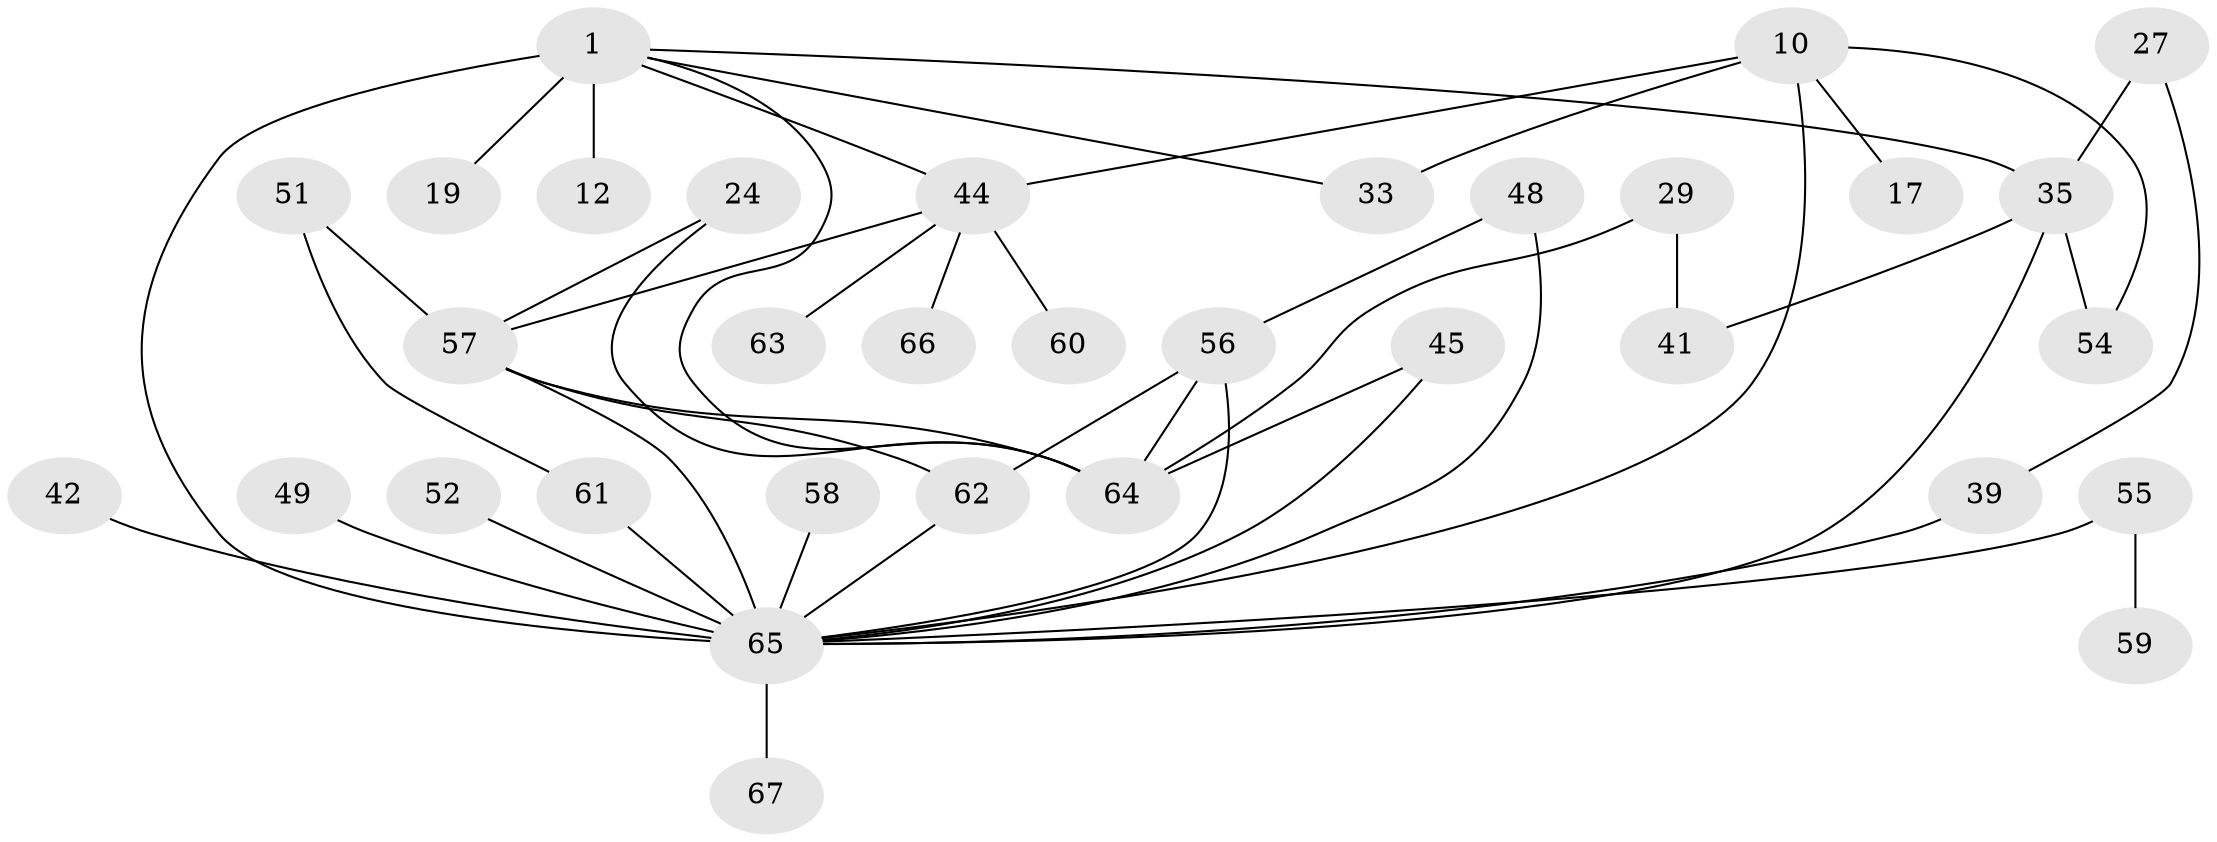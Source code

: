 // original degree distribution, {9: 0.014925373134328358, 5: 0.07462686567164178, 7: 0.014925373134328358, 3: 0.208955223880597, 2: 0.3283582089552239, 6: 0.04477611940298507, 4: 0.11940298507462686, 1: 0.19402985074626866}
// Generated by graph-tools (version 1.1) at 2025/42/03/09/25 04:42:37]
// undirected, 33 vertices, 47 edges
graph export_dot {
graph [start="1"]
  node [color=gray90,style=filled];
  1;
  10 [super="+8"];
  12;
  17;
  19;
  24 [super="+6"];
  27;
  29;
  33 [super="+21+23"];
  35 [super="+7"];
  39;
  41;
  42;
  44 [super="+11"];
  45;
  48;
  49;
  51 [super="+37"];
  52;
  54 [super="+43"];
  55;
  56 [super="+53"];
  57 [super="+34+50+3"];
  58;
  59;
  60;
  61;
  62 [super="+47+40"];
  63;
  64 [super="+16+36"];
  65 [super="+4+18+14+46+26"];
  66;
  67;
  1 -- 12;
  1 -- 19;
  1 -- 65 [weight=3];
  1 -- 35;
  1 -- 44;
  1 -- 64;
  1 -- 33;
  10 -- 17;
  10 -- 54 [weight=2];
  10 -- 65 [weight=2];
  10 -- 44;
  10 -- 33 [weight=2];
  24 -- 64;
  24 -- 57;
  27 -- 39;
  27 -- 35;
  29 -- 41;
  29 -- 64;
  35 -- 41;
  35 -- 54 [weight=2];
  35 -- 65;
  39 -- 65;
  42 -- 65;
  44 -- 63;
  44 -- 66;
  44 -- 60;
  44 -- 57;
  45 -- 64;
  45 -- 65;
  48 -- 56;
  48 -- 65;
  49 -- 65;
  51 -- 61;
  51 -- 57 [weight=2];
  52 -- 65;
  55 -- 59;
  55 -- 65;
  56 -- 65;
  56 -- 64 [weight=2];
  56 -- 62 [weight=2];
  57 -- 65 [weight=4];
  57 -- 64 [weight=2];
  57 -- 62;
  58 -- 65;
  61 -- 65;
  62 -- 65 [weight=2];
  65 -- 67;
}
